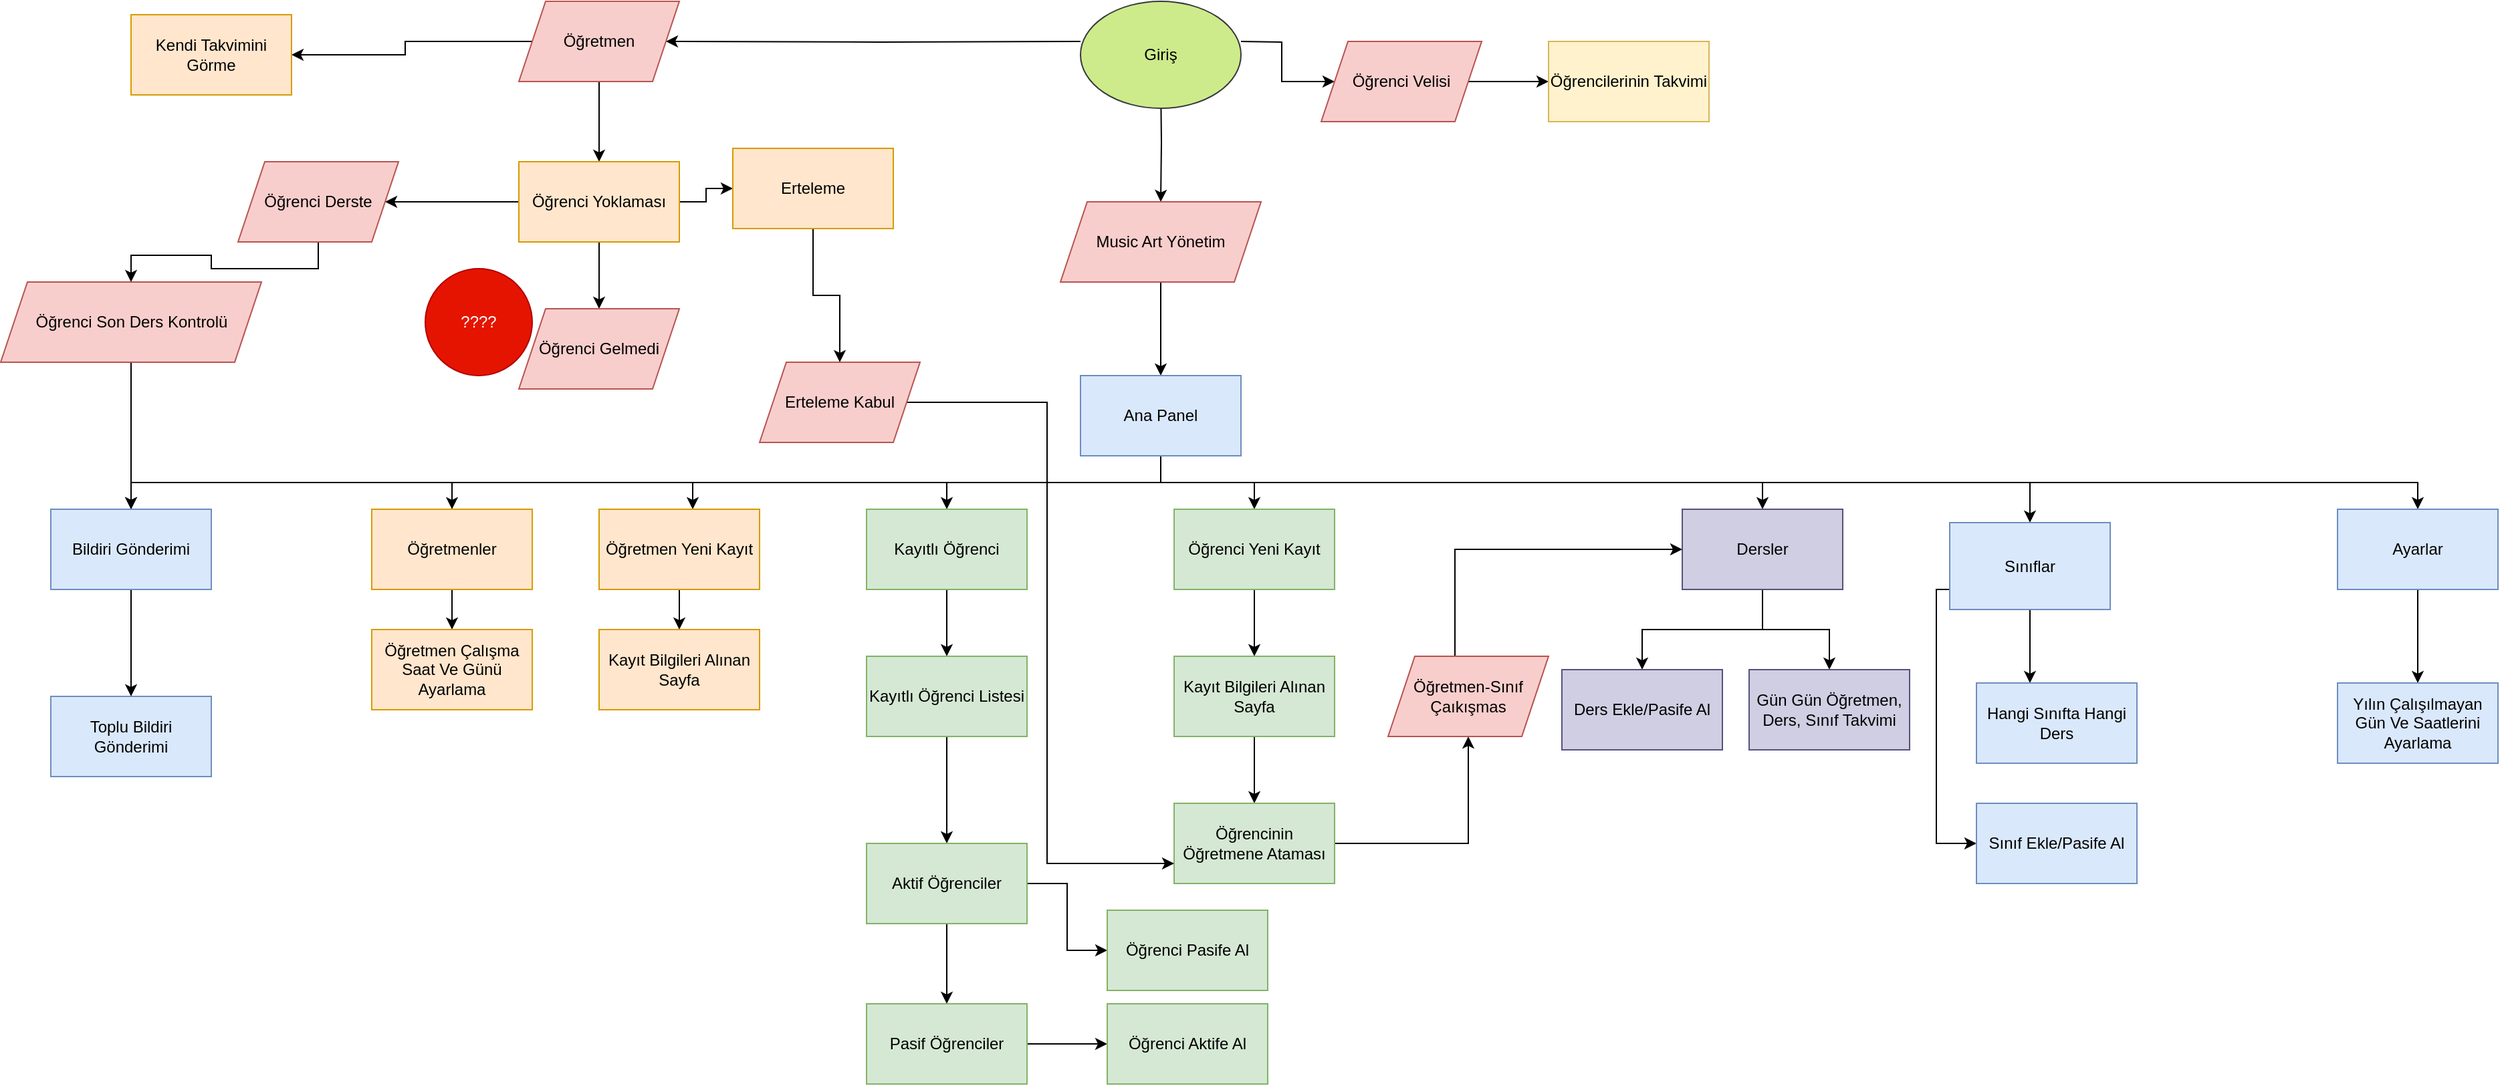 <mxfile version="28.2.5">
  <diagram name="Jira Akış" id="edf60f1a-56cd-e834-aa8a-f176f3a09ee4">
    <mxGraphModel dx="2636" dy="1132" grid="1" gridSize="10" guides="1" tooltips="1" connect="1" arrows="1" fold="1" page="1" pageScale="1" pageWidth="1100" pageHeight="850" background="none" math="0" shadow="0">
      <root>
        <mxCell id="0" />
        <mxCell id="1" parent="0" />
        <mxCell id="MeHtres2Lm9T80RMlYpn-25" value="" style="edgeStyle=orthogonalEdgeStyle;rounded=0;orthogonalLoop=1;jettySize=auto;html=1;" edge="1" parent="1" target="MeHtres2Lm9T80RMlYpn-24">
          <mxGeometry relative="1" as="geometry">
            <mxPoint x="450" y="80.0" as="sourcePoint" />
          </mxGeometry>
        </mxCell>
        <mxCell id="MeHtres2Lm9T80RMlYpn-31" value="" style="edgeStyle=orthogonalEdgeStyle;rounded=0;orthogonalLoop=1;jettySize=auto;html=1;" edge="1" parent="1" target="MeHtres2Lm9T80RMlYpn-30">
          <mxGeometry relative="1" as="geometry">
            <mxPoint x="390" y="50" as="sourcePoint" />
          </mxGeometry>
        </mxCell>
        <mxCell id="MeHtres2Lm9T80RMlYpn-35" value="" style="edgeStyle=orthogonalEdgeStyle;rounded=0;orthogonalLoop=1;jettySize=auto;html=1;" edge="1" parent="1" target="MeHtres2Lm9T80RMlYpn-34">
          <mxGeometry relative="1" as="geometry">
            <mxPoint x="510" y="50" as="sourcePoint" />
          </mxGeometry>
        </mxCell>
        <mxCell id="MeHtres2Lm9T80RMlYpn-29" value="" style="edgeStyle=orthogonalEdgeStyle;rounded=0;orthogonalLoop=1;jettySize=auto;html=1;" edge="1" parent="1" source="MeHtres2Lm9T80RMlYpn-24" target="MeHtres2Lm9T80RMlYpn-28">
          <mxGeometry relative="1" as="geometry" />
        </mxCell>
        <mxCell id="MeHtres2Lm9T80RMlYpn-24" value="Music Art Yönetim" style="shape=parallelogram;perimeter=parallelogramPerimeter;whiteSpace=wrap;html=1;fixedSize=1;fillColor=#f8cecc;strokeColor=#b85450;rounded=0;" vertex="1" parent="1">
          <mxGeometry x="375" y="170" width="150" height="60" as="geometry" />
        </mxCell>
        <mxCell id="MeHtres2Lm9T80RMlYpn-39" value="" style="edgeStyle=orthogonalEdgeStyle;rounded=0;orthogonalLoop=1;jettySize=auto;html=1;" edge="1" parent="1" target="MeHtres2Lm9T80RMlYpn-38">
          <mxGeometry relative="1" as="geometry">
            <mxPoint x="410" y="360" as="sourcePoint" />
            <Array as="points">
              <mxPoint x="450" y="360" />
              <mxPoint x="450" y="380" />
              <mxPoint x="520" y="380" />
            </Array>
          </mxGeometry>
        </mxCell>
        <mxCell id="MeHtres2Lm9T80RMlYpn-41" value="" style="edgeStyle=orthogonalEdgeStyle;rounded=0;orthogonalLoop=1;jettySize=auto;html=1;" edge="1" parent="1" target="MeHtres2Lm9T80RMlYpn-40">
          <mxGeometry relative="1" as="geometry">
            <mxPoint x="410" y="360" as="sourcePoint" />
            <Array as="points">
              <mxPoint x="450" y="360" />
              <mxPoint x="450" y="380" />
              <mxPoint x="290" y="380" />
            </Array>
          </mxGeometry>
        </mxCell>
        <mxCell id="MeHtres2Lm9T80RMlYpn-43" value="" style="edgeStyle=orthogonalEdgeStyle;rounded=0;orthogonalLoop=1;jettySize=auto;html=1;" edge="1" parent="1" target="MeHtres2Lm9T80RMlYpn-42">
          <mxGeometry relative="1" as="geometry">
            <mxPoint x="410" y="360" as="sourcePoint" />
            <Array as="points">
              <mxPoint x="450" y="360" />
              <mxPoint x="450" y="380" />
              <mxPoint x="900" y="380" />
            </Array>
          </mxGeometry>
        </mxCell>
        <mxCell id="MeHtres2Lm9T80RMlYpn-59" value="" style="edgeStyle=orthogonalEdgeStyle;rounded=0;orthogonalLoop=1;jettySize=auto;html=1;" edge="1" parent="1" target="MeHtres2Lm9T80RMlYpn-58">
          <mxGeometry relative="1" as="geometry">
            <mxPoint x="410" y="360" as="sourcePoint" />
            <Array as="points">
              <mxPoint x="450" y="360" />
              <mxPoint x="450" y="380" />
              <mxPoint x="100" y="380" />
            </Array>
          </mxGeometry>
        </mxCell>
        <mxCell id="MeHtres2Lm9T80RMlYpn-69" value="" style="edgeStyle=orthogonalEdgeStyle;rounded=0;orthogonalLoop=1;jettySize=auto;html=1;" edge="1" parent="1">
          <mxGeometry relative="1" as="geometry">
            <mxPoint x="630" y="380" as="sourcePoint" />
            <mxPoint x="1100" y="410" as="targetPoint" />
            <Array as="points">
              <mxPoint x="1100" y="380" />
            </Array>
          </mxGeometry>
        </mxCell>
        <mxCell id="MeHtres2Lm9T80RMlYpn-95" value="" style="edgeStyle=orthogonalEdgeStyle;rounded=0;orthogonalLoop=1;jettySize=auto;html=1;" edge="1" parent="1" source="MeHtres2Lm9T80RMlYpn-28" target="MeHtres2Lm9T80RMlYpn-94">
          <mxGeometry relative="1" as="geometry">
            <Array as="points">
              <mxPoint x="450" y="380" />
              <mxPoint x="-80" y="380" />
            </Array>
          </mxGeometry>
        </mxCell>
        <mxCell id="MeHtres2Lm9T80RMlYpn-103" value="" style="edgeStyle=orthogonalEdgeStyle;rounded=0;orthogonalLoop=1;jettySize=auto;html=1;" edge="1" parent="1" source="MeHtres2Lm9T80RMlYpn-28" target="MeHtres2Lm9T80RMlYpn-102">
          <mxGeometry relative="1" as="geometry">
            <Array as="points">
              <mxPoint x="450" y="380" />
              <mxPoint x="1390" y="380" />
            </Array>
          </mxGeometry>
        </mxCell>
        <mxCell id="MeHtres2Lm9T80RMlYpn-108" value="" style="edgeStyle=orthogonalEdgeStyle;rounded=0;orthogonalLoop=1;jettySize=auto;html=1;" edge="1" parent="1" source="MeHtres2Lm9T80RMlYpn-28" target="MeHtres2Lm9T80RMlYpn-107">
          <mxGeometry relative="1" as="geometry">
            <Array as="points">
              <mxPoint x="450" y="380" />
              <mxPoint x="-320" y="380" />
            </Array>
          </mxGeometry>
        </mxCell>
        <mxCell id="MeHtres2Lm9T80RMlYpn-28" value="Ana Panel" style="rounded=0;whiteSpace=wrap;html=1;fillColor=#dae8fc;strokeColor=#6c8ebf;" vertex="1" parent="1">
          <mxGeometry x="390" y="300" width="120" height="60" as="geometry" />
        </mxCell>
        <mxCell id="MeHtres2Lm9T80RMlYpn-33" value="" style="edgeStyle=orthogonalEdgeStyle;rounded=0;orthogonalLoop=1;jettySize=auto;html=1;" edge="1" parent="1" source="MeHtres2Lm9T80RMlYpn-30" target="MeHtres2Lm9T80RMlYpn-32">
          <mxGeometry relative="1" as="geometry" />
        </mxCell>
        <mxCell id="MeHtres2Lm9T80RMlYpn-50" value="" style="edgeStyle=orthogonalEdgeStyle;rounded=0;orthogonalLoop=1;jettySize=auto;html=1;" edge="1" parent="1" source="MeHtres2Lm9T80RMlYpn-30" target="MeHtres2Lm9T80RMlYpn-49">
          <mxGeometry relative="1" as="geometry" />
        </mxCell>
        <mxCell id="MeHtres2Lm9T80RMlYpn-30" value="Öğretmen" style="shape=parallelogram;perimeter=parallelogramPerimeter;whiteSpace=wrap;html=1;fixedSize=1;fillColor=#f8cecc;strokeColor=#b85450;rounded=0;" vertex="1" parent="1">
          <mxGeometry x="-30" y="20" width="120" height="60" as="geometry" />
        </mxCell>
        <mxCell id="MeHtres2Lm9T80RMlYpn-113" value="" style="edgeStyle=orthogonalEdgeStyle;rounded=0;orthogonalLoop=1;jettySize=auto;html=1;" edge="1" parent="1" source="MeHtres2Lm9T80RMlYpn-32" target="MeHtres2Lm9T80RMlYpn-112">
          <mxGeometry relative="1" as="geometry" />
        </mxCell>
        <mxCell id="MeHtres2Lm9T80RMlYpn-123" value="" style="edgeStyle=orthogonalEdgeStyle;rounded=0;orthogonalLoop=1;jettySize=auto;html=1;" edge="1" parent="1" source="MeHtres2Lm9T80RMlYpn-32" target="MeHtres2Lm9T80RMlYpn-122">
          <mxGeometry relative="1" as="geometry" />
        </mxCell>
        <mxCell id="MeHtres2Lm9T80RMlYpn-133" value="" style="edgeStyle=orthogonalEdgeStyle;rounded=0;orthogonalLoop=1;jettySize=auto;html=1;" edge="1" parent="1" source="MeHtres2Lm9T80RMlYpn-32" target="MeHtres2Lm9T80RMlYpn-132">
          <mxGeometry relative="1" as="geometry" />
        </mxCell>
        <mxCell id="MeHtres2Lm9T80RMlYpn-32" value="Öğrenci Yoklaması" style="rounded=0;whiteSpace=wrap;html=1;fillColor=#ffe6cc;strokeColor=#d79b00;" vertex="1" parent="1">
          <mxGeometry x="-30" y="140" width="120" height="60" as="geometry" />
        </mxCell>
        <mxCell id="MeHtres2Lm9T80RMlYpn-37" value="" style="edgeStyle=orthogonalEdgeStyle;rounded=0;orthogonalLoop=1;jettySize=auto;html=1;" edge="1" parent="1" source="MeHtres2Lm9T80RMlYpn-34" target="MeHtres2Lm9T80RMlYpn-36">
          <mxGeometry relative="1" as="geometry" />
        </mxCell>
        <mxCell id="MeHtres2Lm9T80RMlYpn-34" value="Öğrenci Velisi" style="shape=parallelogram;perimeter=parallelogramPerimeter;whiteSpace=wrap;html=1;fixedSize=1;fillColor=#f8cecc;strokeColor=#b85450;rounded=0;" vertex="1" parent="1">
          <mxGeometry x="570" y="50" width="120" height="60" as="geometry" />
        </mxCell>
        <mxCell id="MeHtres2Lm9T80RMlYpn-36" value="Öğrencilerinin Takvimi" style="rounded=0;whiteSpace=wrap;html=1;fillColor=#fff2cc;strokeColor=#d6b656;" vertex="1" parent="1">
          <mxGeometry x="740" y="50" width="120" height="60" as="geometry" />
        </mxCell>
        <mxCell id="MeHtres2Lm9T80RMlYpn-46" value="" style="edgeStyle=orthogonalEdgeStyle;rounded=0;orthogonalLoop=1;jettySize=auto;html=1;" edge="1" parent="1" source="MeHtres2Lm9T80RMlYpn-38" target="MeHtres2Lm9T80RMlYpn-45">
          <mxGeometry relative="1" as="geometry" />
        </mxCell>
        <mxCell id="MeHtres2Lm9T80RMlYpn-38" value="Öğrenci Yeni Kayıt" style="rounded=0;whiteSpace=wrap;html=1;fillColor=#d5e8d4;strokeColor=#82b366;" vertex="1" parent="1">
          <mxGeometry x="460" y="400" width="120" height="60" as="geometry" />
        </mxCell>
        <mxCell id="MeHtres2Lm9T80RMlYpn-48" value="" style="edgeStyle=orthogonalEdgeStyle;rounded=0;orthogonalLoop=1;jettySize=auto;html=1;" edge="1" parent="1" source="MeHtres2Lm9T80RMlYpn-40" target="MeHtres2Lm9T80RMlYpn-47">
          <mxGeometry relative="1" as="geometry" />
        </mxCell>
        <mxCell id="MeHtres2Lm9T80RMlYpn-40" value="Kayıtlı Öğrenci" style="whiteSpace=wrap;html=1;fillColor=#d5e8d4;strokeColor=#82b366;rounded=0;" vertex="1" parent="1">
          <mxGeometry x="230" y="400" width="120" height="60" as="geometry" />
        </mxCell>
        <mxCell id="MeHtres2Lm9T80RMlYpn-81" value="" style="edgeStyle=orthogonalEdgeStyle;rounded=0;orthogonalLoop=1;jettySize=auto;html=1;" edge="1" parent="1" source="MeHtres2Lm9T80RMlYpn-42" target="MeHtres2Lm9T80RMlYpn-51">
          <mxGeometry relative="1" as="geometry" />
        </mxCell>
        <mxCell id="MeHtres2Lm9T80RMlYpn-84" value="" style="edgeStyle=orthogonalEdgeStyle;rounded=0;orthogonalLoop=1;jettySize=auto;html=1;" edge="1" parent="1" source="MeHtres2Lm9T80RMlYpn-42" target="MeHtres2Lm9T80RMlYpn-83">
          <mxGeometry relative="1" as="geometry" />
        </mxCell>
        <mxCell id="MeHtres2Lm9T80RMlYpn-42" value="Dersler" style="whiteSpace=wrap;html=1;fillColor=#d0cee2;strokeColor=#56517e;rounded=0;" vertex="1" parent="1">
          <mxGeometry x="840" y="400" width="120" height="60" as="geometry" />
        </mxCell>
        <mxCell id="MeHtres2Lm9T80RMlYpn-73" value="" style="edgeStyle=orthogonalEdgeStyle;rounded=0;orthogonalLoop=1;jettySize=auto;html=1;" edge="1" parent="1" source="MeHtres2Lm9T80RMlYpn-45" target="MeHtres2Lm9T80RMlYpn-72">
          <mxGeometry relative="1" as="geometry" />
        </mxCell>
        <mxCell id="MeHtres2Lm9T80RMlYpn-45" value="Kayıt Bilgileri Alınan Sayfa" style="whiteSpace=wrap;html=1;fillColor=#d5e8d4;strokeColor=#82b366;rounded=0;" vertex="1" parent="1">
          <mxGeometry x="460" y="510" width="120" height="60" as="geometry" />
        </mxCell>
        <mxCell id="MeHtres2Lm9T80RMlYpn-61" value="" style="edgeStyle=orthogonalEdgeStyle;rounded=0;orthogonalLoop=1;jettySize=auto;html=1;" edge="1" parent="1" source="MeHtres2Lm9T80RMlYpn-47" target="MeHtres2Lm9T80RMlYpn-60">
          <mxGeometry relative="1" as="geometry" />
        </mxCell>
        <mxCell id="MeHtres2Lm9T80RMlYpn-47" value="Kayıtlı Öğrenci Listesi" style="whiteSpace=wrap;html=1;fillColor=#d5e8d4;strokeColor=#82b366;rounded=0;" vertex="1" parent="1">
          <mxGeometry x="230" y="510" width="120" height="60" as="geometry" />
        </mxCell>
        <mxCell id="MeHtres2Lm9T80RMlYpn-49" value="Kendi Takvimini Görme" style="whiteSpace=wrap;html=1;fillColor=#ffe6cc;strokeColor=#d79b00;rounded=0;" vertex="1" parent="1">
          <mxGeometry x="-320" y="30" width="120" height="60" as="geometry" />
        </mxCell>
        <mxCell id="MeHtres2Lm9T80RMlYpn-51" value="Gün Gün Öğretmen, Ders, Sınıf Takvimi" style="whiteSpace=wrap;html=1;fillColor=#d0cee2;strokeColor=#56517e;rounded=0;" vertex="1" parent="1">
          <mxGeometry x="890" y="520" width="120" height="60" as="geometry" />
        </mxCell>
        <mxCell id="MeHtres2Lm9T80RMlYpn-65" value="" style="edgeStyle=orthogonalEdgeStyle;rounded=0;orthogonalLoop=1;jettySize=auto;html=1;" edge="1" parent="1" source="MeHtres2Lm9T80RMlYpn-58" target="MeHtres2Lm9T80RMlYpn-64">
          <mxGeometry relative="1" as="geometry" />
        </mxCell>
        <mxCell id="MeHtres2Lm9T80RMlYpn-58" value="Öğretmen Yeni Kayıt" style="whiteSpace=wrap;html=1;fillColor=#ffe6cc;strokeColor=#d79b00;rounded=0;" vertex="1" parent="1">
          <mxGeometry x="30" y="400" width="120" height="60" as="geometry" />
        </mxCell>
        <mxCell id="MeHtres2Lm9T80RMlYpn-63" value="" style="edgeStyle=orthogonalEdgeStyle;rounded=0;orthogonalLoop=1;jettySize=auto;html=1;" edge="1" parent="1" source="MeHtres2Lm9T80RMlYpn-60" target="MeHtres2Lm9T80RMlYpn-62">
          <mxGeometry relative="1" as="geometry" />
        </mxCell>
        <mxCell id="MeHtres2Lm9T80RMlYpn-91" value="" style="edgeStyle=orthogonalEdgeStyle;rounded=0;orthogonalLoop=1;jettySize=auto;html=1;" edge="1" parent="1" source="MeHtres2Lm9T80RMlYpn-60" target="MeHtres2Lm9T80RMlYpn-90">
          <mxGeometry relative="1" as="geometry" />
        </mxCell>
        <mxCell id="MeHtres2Lm9T80RMlYpn-60" value="Aktif Öğrenciler" style="whiteSpace=wrap;html=1;fillColor=#d5e8d4;strokeColor=#82b366;rounded=0;" vertex="1" parent="1">
          <mxGeometry x="230" y="650" width="120" height="60" as="geometry" />
        </mxCell>
        <mxCell id="MeHtres2Lm9T80RMlYpn-93" value="" style="edgeStyle=orthogonalEdgeStyle;rounded=0;orthogonalLoop=1;jettySize=auto;html=1;" edge="1" parent="1" source="MeHtres2Lm9T80RMlYpn-62" target="MeHtres2Lm9T80RMlYpn-92">
          <mxGeometry relative="1" as="geometry" />
        </mxCell>
        <mxCell id="MeHtres2Lm9T80RMlYpn-62" value="Pasif Öğrenciler" style="whiteSpace=wrap;html=1;fillColor=#d5e8d4;strokeColor=#82b366;rounded=0;" vertex="1" parent="1">
          <mxGeometry x="230" y="770" width="120" height="60" as="geometry" />
        </mxCell>
        <mxCell id="MeHtres2Lm9T80RMlYpn-64" value="Kayıt Bilgileri Alınan Sayfa" style="whiteSpace=wrap;html=1;fillColor=#ffe6cc;strokeColor=#d79b00;rounded=0;" vertex="1" parent="1">
          <mxGeometry x="30" y="490" width="120" height="60" as="geometry" />
        </mxCell>
        <mxCell id="MeHtres2Lm9T80RMlYpn-71" value="" style="edgeStyle=orthogonalEdgeStyle;rounded=0;orthogonalLoop=1;jettySize=auto;html=1;" edge="1" parent="1" source="MeHtres2Lm9T80RMlYpn-68" target="MeHtres2Lm9T80RMlYpn-70">
          <mxGeometry relative="1" as="geometry">
            <Array as="points">
              <mxPoint x="1120" y="450" />
            </Array>
          </mxGeometry>
        </mxCell>
        <mxCell id="MeHtres2Lm9T80RMlYpn-86" value="" style="edgeStyle=orthogonalEdgeStyle;rounded=0;orthogonalLoop=1;jettySize=auto;html=1;" edge="1" parent="1" source="MeHtres2Lm9T80RMlYpn-68" target="MeHtres2Lm9T80RMlYpn-85">
          <mxGeometry relative="1" as="geometry">
            <Array as="points">
              <mxPoint x="1030" y="460" />
            </Array>
          </mxGeometry>
        </mxCell>
        <mxCell id="MeHtres2Lm9T80RMlYpn-68" value="Sınıflar" style="whiteSpace=wrap;html=1;fillColor=#dae8fc;strokeColor=#6c8ebf;rounded=0;" vertex="1" parent="1">
          <mxGeometry x="1040" y="410" width="120" height="65" as="geometry" />
        </mxCell>
        <mxCell id="MeHtres2Lm9T80RMlYpn-70" value="Hangi Sınıfta Hangi Ders" style="whiteSpace=wrap;html=1;fillColor=#dae8fc;strokeColor=#6c8ebf;rounded=0;" vertex="1" parent="1">
          <mxGeometry x="1060" y="530" width="120" height="60" as="geometry" />
        </mxCell>
        <mxCell id="MeHtres2Lm9T80RMlYpn-99" value="" style="edgeStyle=orthogonalEdgeStyle;rounded=0;orthogonalLoop=1;jettySize=auto;html=1;" edge="1" parent="1" source="MeHtres2Lm9T80RMlYpn-72" target="MeHtres2Lm9T80RMlYpn-98">
          <mxGeometry relative="1" as="geometry" />
        </mxCell>
        <mxCell id="MeHtres2Lm9T80RMlYpn-72" value="Öğrencinin Öğretmene Ataması" style="whiteSpace=wrap;html=1;fillColor=#d5e8d4;strokeColor=#82b366;rounded=0;" vertex="1" parent="1">
          <mxGeometry x="460" y="620" width="120" height="60" as="geometry" />
        </mxCell>
        <mxCell id="MeHtres2Lm9T80RMlYpn-79" value="" style="edgeStyle=orthogonalEdgeStyle;rounded=0;orthogonalLoop=1;jettySize=auto;html=1;" edge="1" parent="1" source="MeHtres2Lm9T80RMlYpn-74" target="MeHtres2Lm9T80RMlYpn-107">
          <mxGeometry relative="1" as="geometry">
            <mxPoint x="-70" y="270" as="targetPoint" />
          </mxGeometry>
        </mxCell>
        <mxCell id="MeHtres2Lm9T80RMlYpn-74" value="Öğrenci Son Ders Kontrolü" style="shape=parallelogram;perimeter=parallelogramPerimeter;whiteSpace=wrap;html=1;fixedSize=1;fillColor=#f8cecc;strokeColor=#b85450;rounded=0;" vertex="1" parent="1">
          <mxGeometry x="-417.5" y="230" width="195" height="60" as="geometry" />
        </mxCell>
        <mxCell id="MeHtres2Lm9T80RMlYpn-83" value="Ders Ekle/Pasife Al" style="whiteSpace=wrap;html=1;fillColor=#d0cee2;strokeColor=#56517e;rounded=0;" vertex="1" parent="1">
          <mxGeometry x="750" y="520" width="120" height="60" as="geometry" />
        </mxCell>
        <mxCell id="MeHtres2Lm9T80RMlYpn-85" value="Sınıf Ekle/Pasife Al" style="whiteSpace=wrap;html=1;fillColor=#dae8fc;strokeColor=#6c8ebf;rounded=0;" vertex="1" parent="1">
          <mxGeometry x="1060" y="620" width="120" height="60" as="geometry" />
        </mxCell>
        <mxCell id="MeHtres2Lm9T80RMlYpn-90" value="Öğrenci Pasife Al" style="whiteSpace=wrap;html=1;fillColor=#d5e8d4;strokeColor=#82b366;rounded=0;" vertex="1" parent="1">
          <mxGeometry x="410" y="700" width="120" height="60" as="geometry" />
        </mxCell>
        <mxCell id="MeHtres2Lm9T80RMlYpn-92" value="Öğrenci Aktife Al" style="whiteSpace=wrap;html=1;fillColor=#d5e8d4;strokeColor=#82b366;rounded=0;" vertex="1" parent="1">
          <mxGeometry x="410" y="770" width="120" height="60" as="geometry" />
        </mxCell>
        <mxCell id="MeHtres2Lm9T80RMlYpn-97" value="" style="edgeStyle=orthogonalEdgeStyle;rounded=0;orthogonalLoop=1;jettySize=auto;html=1;" edge="1" parent="1" source="MeHtres2Lm9T80RMlYpn-94" target="MeHtres2Lm9T80RMlYpn-96">
          <mxGeometry relative="1" as="geometry" />
        </mxCell>
        <mxCell id="MeHtres2Lm9T80RMlYpn-94" value="Öğretmenler" style="whiteSpace=wrap;html=1;fillColor=#ffe6cc;strokeColor=#d79b00;rounded=0;" vertex="1" parent="1">
          <mxGeometry x="-140" y="400" width="120" height="60" as="geometry" />
        </mxCell>
        <mxCell id="MeHtres2Lm9T80RMlYpn-96" value="Öğretmen Çalışma Saat Ve Günü Ayarlama" style="whiteSpace=wrap;html=1;fillColor=#ffe6cc;strokeColor=#d79b00;rounded=0;" vertex="1" parent="1">
          <mxGeometry x="-140" y="490" width="120" height="60" as="geometry" />
        </mxCell>
        <mxCell id="MeHtres2Lm9T80RMlYpn-101" style="edgeStyle=orthogonalEdgeStyle;rounded=0;orthogonalLoop=1;jettySize=auto;html=1;entryX=0;entryY=0.5;entryDx=0;entryDy=0;" edge="1" parent="1" source="MeHtres2Lm9T80RMlYpn-98" target="MeHtres2Lm9T80RMlYpn-42">
          <mxGeometry relative="1" as="geometry">
            <Array as="points">
              <mxPoint x="670" y="430" />
            </Array>
          </mxGeometry>
        </mxCell>
        <mxCell id="MeHtres2Lm9T80RMlYpn-98" value="Öğretmen-Sınıf Çaıkışmas" style="shape=parallelogram;perimeter=parallelogramPerimeter;whiteSpace=wrap;html=1;fixedSize=1;fillColor=#f8cecc;strokeColor=#b85450;rounded=0;" vertex="1" parent="1">
          <mxGeometry x="620" y="510" width="120" height="60" as="geometry" />
        </mxCell>
        <mxCell id="MeHtres2Lm9T80RMlYpn-105" value="" style="edgeStyle=orthogonalEdgeStyle;rounded=0;orthogonalLoop=1;jettySize=auto;html=1;" edge="1" parent="1" source="MeHtres2Lm9T80RMlYpn-102" target="MeHtres2Lm9T80RMlYpn-104">
          <mxGeometry relative="1" as="geometry" />
        </mxCell>
        <mxCell id="MeHtres2Lm9T80RMlYpn-102" value="Ayarlar" style="whiteSpace=wrap;html=1;fillColor=#dae8fc;strokeColor=#6c8ebf;rounded=0;" vertex="1" parent="1">
          <mxGeometry x="1330" y="400" width="120" height="60" as="geometry" />
        </mxCell>
        <mxCell id="MeHtres2Lm9T80RMlYpn-104" value="Yılın Çalışılmayan Gün Ve Saatlerini Ayarlama" style="whiteSpace=wrap;html=1;fillColor=#dae8fc;strokeColor=#6c8ebf;rounded=0;" vertex="1" parent="1">
          <mxGeometry x="1330" y="530" width="120" height="60" as="geometry" />
        </mxCell>
        <mxCell id="MeHtres2Lm9T80RMlYpn-110" value="" style="edgeStyle=orthogonalEdgeStyle;rounded=0;orthogonalLoop=1;jettySize=auto;html=1;" edge="1" parent="1" source="MeHtres2Lm9T80RMlYpn-107" target="MeHtres2Lm9T80RMlYpn-109">
          <mxGeometry relative="1" as="geometry" />
        </mxCell>
        <mxCell id="MeHtres2Lm9T80RMlYpn-107" value="Bildiri Gönderimi" style="whiteSpace=wrap;html=1;fillColor=#dae8fc;strokeColor=#6c8ebf;rounded=0;" vertex="1" parent="1">
          <mxGeometry x="-380" y="400" width="120" height="60" as="geometry" />
        </mxCell>
        <mxCell id="MeHtres2Lm9T80RMlYpn-109" value="Toplu Bildiri Gönderimi" style="whiteSpace=wrap;html=1;fillColor=#dae8fc;strokeColor=#6c8ebf;rounded=0;" vertex="1" parent="1">
          <mxGeometry x="-380" y="540" width="120" height="60" as="geometry" />
        </mxCell>
        <mxCell id="MeHtres2Lm9T80RMlYpn-117" value="" style="edgeStyle=orthogonalEdgeStyle;rounded=0;orthogonalLoop=1;jettySize=auto;html=1;" edge="1" parent="1" source="MeHtres2Lm9T80RMlYpn-112" target="MeHtres2Lm9T80RMlYpn-74">
          <mxGeometry relative="1" as="geometry" />
        </mxCell>
        <mxCell id="MeHtres2Lm9T80RMlYpn-112" value="Öğrenci Derste" style="shape=parallelogram;perimeter=parallelogramPerimeter;whiteSpace=wrap;html=1;fixedSize=1;fillColor=#f8cecc;strokeColor=#b85450;rounded=0;" vertex="1" parent="1">
          <mxGeometry x="-240" y="140" width="120" height="60" as="geometry" />
        </mxCell>
        <mxCell id="MeHtres2Lm9T80RMlYpn-121" value="Giriş" style="ellipse;whiteSpace=wrap;html=1;fillColor=#cdeb8b;strokeColor=#36393d;" vertex="1" parent="1">
          <mxGeometry x="390" y="20" width="120" height="80" as="geometry" />
        </mxCell>
        <mxCell id="MeHtres2Lm9T80RMlYpn-122" value="Öğrenci Gelmedi" style="shape=parallelogram;perimeter=parallelogramPerimeter;whiteSpace=wrap;html=1;fixedSize=1;fillColor=#f8cecc;strokeColor=#b85450;rounded=0;" vertex="1" parent="1">
          <mxGeometry x="-30" y="250" width="120" height="60" as="geometry" />
        </mxCell>
        <mxCell id="MeHtres2Lm9T80RMlYpn-124" value="????" style="ellipse;whiteSpace=wrap;html=1;aspect=fixed;fillColor=#e51400;fontColor=#ffffff;strokeColor=#B20000;" vertex="1" parent="1">
          <mxGeometry x="-100" y="220" width="80" height="80" as="geometry" />
        </mxCell>
        <mxCell id="MeHtres2Lm9T80RMlYpn-131" style="edgeStyle=orthogonalEdgeStyle;rounded=0;orthogonalLoop=1;jettySize=auto;html=1;entryX=0;entryY=0.75;entryDx=0;entryDy=0;" edge="1" parent="1" source="MeHtres2Lm9T80RMlYpn-129" target="MeHtres2Lm9T80RMlYpn-72">
          <mxGeometry relative="1" as="geometry" />
        </mxCell>
        <mxCell id="MeHtres2Lm9T80RMlYpn-129" value="Erteleme Kabul" style="shape=parallelogram;perimeter=parallelogramPerimeter;whiteSpace=wrap;html=1;fixedSize=1;fillColor=#f8cecc;strokeColor=#b85450;rounded=0;" vertex="1" parent="1">
          <mxGeometry x="150" y="290" width="120" height="60" as="geometry" />
        </mxCell>
        <mxCell id="MeHtres2Lm9T80RMlYpn-134" value="" style="edgeStyle=orthogonalEdgeStyle;rounded=0;orthogonalLoop=1;jettySize=auto;html=1;" edge="1" parent="1" source="MeHtres2Lm9T80RMlYpn-132" target="MeHtres2Lm9T80RMlYpn-129">
          <mxGeometry relative="1" as="geometry" />
        </mxCell>
        <mxCell id="MeHtres2Lm9T80RMlYpn-132" value="Erteleme" style="whiteSpace=wrap;html=1;fillColor=#ffe6cc;strokeColor=#d79b00;rounded=0;" vertex="1" parent="1">
          <mxGeometry x="130" y="130" width="120" height="60" as="geometry" />
        </mxCell>
      </root>
    </mxGraphModel>
  </diagram>
</mxfile>
